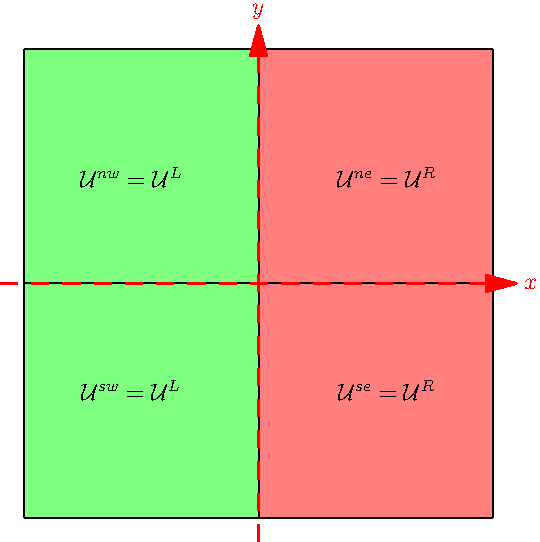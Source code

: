 size(270,0);

real sw = -1.0;
real se =  0.8;
real ss = -0.6;
real sn =  0.7;

pen pc = linewidth(2);

real L = 2.2;
path s1 = (-L,0)--(0,0)--(0,L)--(-L,L)--cycle;
filldraw(s1,green+opacity(0.5));
path s2 = (0,0)--(L,0)--(L,L)--(0,L)--cycle;
filldraw(s2,red+opacity(0.5));
path s3 = (-L,0)--(0,0)--(0,-L)--(-L,-L)--cycle;
filldraw(s3,green+opacity(0.5));
path s4 = (0,0)--(L,0)--(L,-L)--(0,-L)--cycle;
filldraw(s4,red+opacity(0.5));

draw(Label("$x$",1),(-1.1*L,0)--(1.1*L,0),linewidth(1.0)+dashed+red,Arrow);
draw(Label("$y$",1),(0,-1.1*L)--(0,1.1*L),linewidth(1.0)+dashed+red,Arrow);

//label("$b_y^w$",(-1.0,0),UnFill);
//label("$b_y^e$",( 1.0,0),UnFill);
//label("$b_x^s$",( 0.0,-1.0),UnFill);
//label("$b_x^n$",( 0.0, 1.0),UnFill);

label("$\mathcal{U}^{sw}=\mathcal{U}^L$",(-1.2,-1.0));
label("$\mathcal{U}^{nw}=\mathcal{U}^L$",(-1.2, 1.0));
label("$\mathcal{U}^{se}=\mathcal{U}^R$",( 1.2,-1.0));
label("$\mathcal{U}^{ne}=\mathcal{U}^R$",( 1.2, 1.0));
